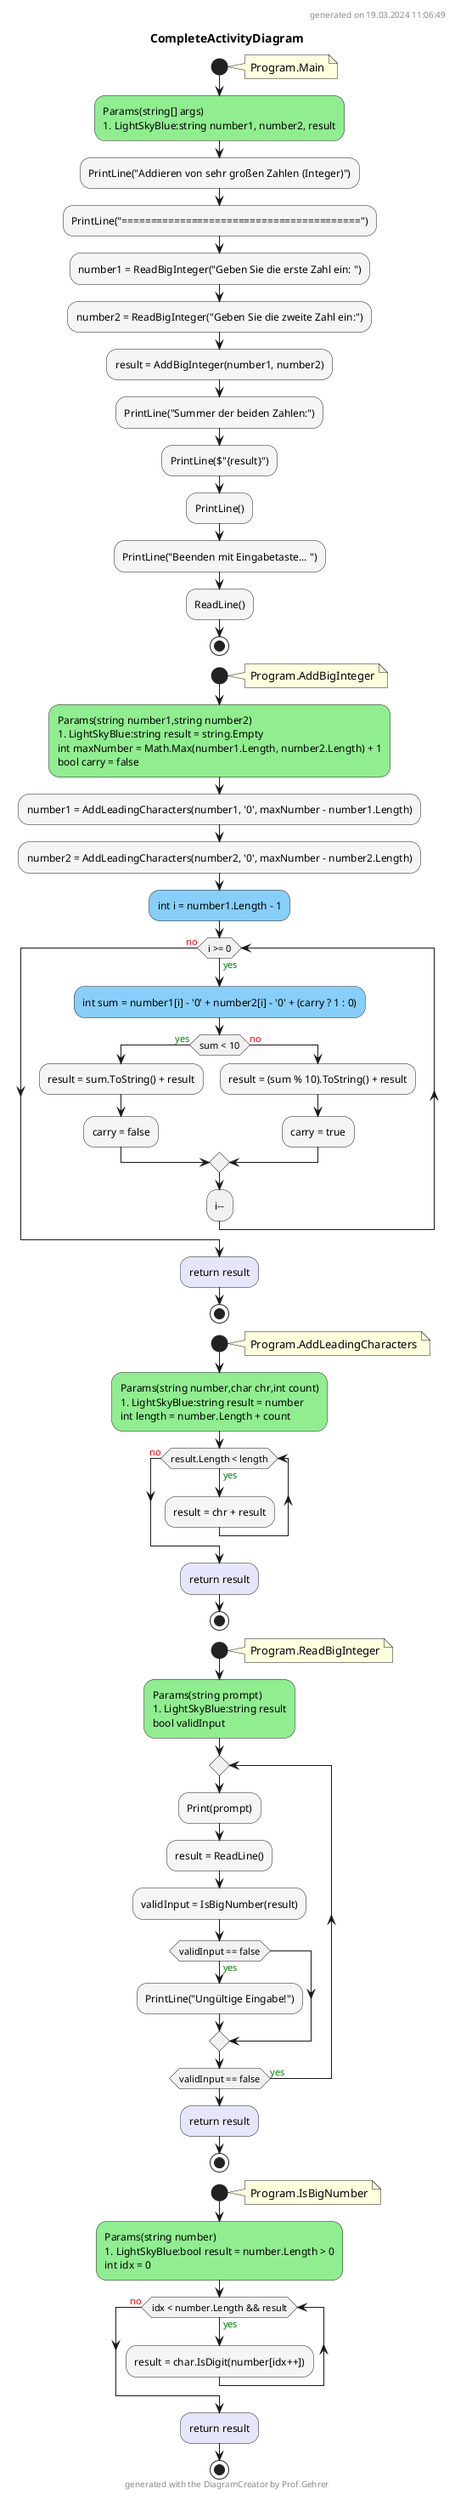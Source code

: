 @startuml CompleteActivityDiagram
header
generated on 19.03.2024 11:06:49
end header
title CompleteActivityDiagram
start
note right:  Program.Main
#LightGreen:Params(string[] args)
#LightSkyBlue:string number1, number2, result;
#WhiteSmoke:PrintLine("Addieren von sehr großen Zahlen (Integer)");
#WhiteSmoke:PrintLine("=========================================");
#WhiteSmoke:number1 = ReadBigInteger("Geben Sie die erste Zahl ein: ");
#WhiteSmoke:number2 = ReadBigInteger("Geben Sie die zweite Zahl ein:");
#WhiteSmoke:result = AddBigInteger(number1, number2);
#WhiteSmoke:PrintLine("Summer der beiden Zahlen:");
#WhiteSmoke:PrintLine($"{result}");
#WhiteSmoke:PrintLine();
#WhiteSmoke:PrintLine("Beenden mit Eingabetaste... ");
#WhiteSmoke:ReadLine();
stop
start
note right:  Program.AddBigInteger
#LightGreen:Params(string number1,string number2)
#LightSkyBlue:string result = string.Empty
int maxNumber = Math.Max(number1.Length, number2.Length) + 1
bool carry = false;
#WhiteSmoke:number1 = AddLeadingCharacters(number1, '0', maxNumber - number1.Length);
#WhiteSmoke:number2 = AddLeadingCharacters(number2, '0', maxNumber - number2.Length);
#LightSkyBlue:int i = number1.Length - 1;
while (i >= 0) is (<color:green>yes)
    #LightSkyBlue:int sum = number1[i] - '0' + number2[i] - '0' + (carry ? 1 : 0);
    if (sum < 10) then (<color:green>yes)
        #WhiteSmoke:result = sum.ToString() + result;
        #WhiteSmoke:carry = false;
      else (<color:red>no)
          #WhiteSmoke:result = (sum % 10).ToString() + result;
          #WhiteSmoke:carry = true;
    endif
:i--;
endwhile (<color:red>no)
#Lavender:return result;
stop
start
note right:  Program.AddLeadingCharacters
#LightGreen:Params(string number,char chr,int count)
#LightSkyBlue:string result = number
int length = number.Length + count;
while (result.Length < length) is (<color:green>yes)
    #WhiteSmoke:result = chr + result;
endwhile (<color:red>no)
#Lavender:return result;
stop
start
note right:  Program.ReadBigInteger
#LightGreen:Params(string prompt)
#LightSkyBlue:string result
bool validInput;
repeat
    #WhiteSmoke:Print(prompt);
    #WhiteSmoke:result = ReadLine();
    #WhiteSmoke:validInput = IsBigNumber(result);
    if (validInput == false) then (<color:green>yes)
        #WhiteSmoke:PrintLine("Ungültige Eingabe!");
    endif
repeat while (validInput == false) is (<color:green>yes)
#Lavender:return result;
stop
start
note right:  Program.IsBigNumber
#LightGreen:Params(string number)
#LightSkyBlue:bool result = number.Length > 0
int idx = 0;
while (idx < number.Length && result) is (<color:green>yes)
    #WhiteSmoke:result = char.IsDigit(number[idx++]);
endwhile (<color:red>no)
#Lavender:return result;
stop
footer
generated with the DiagramCreator by Prof.Gehrer
end footer
@enduml
